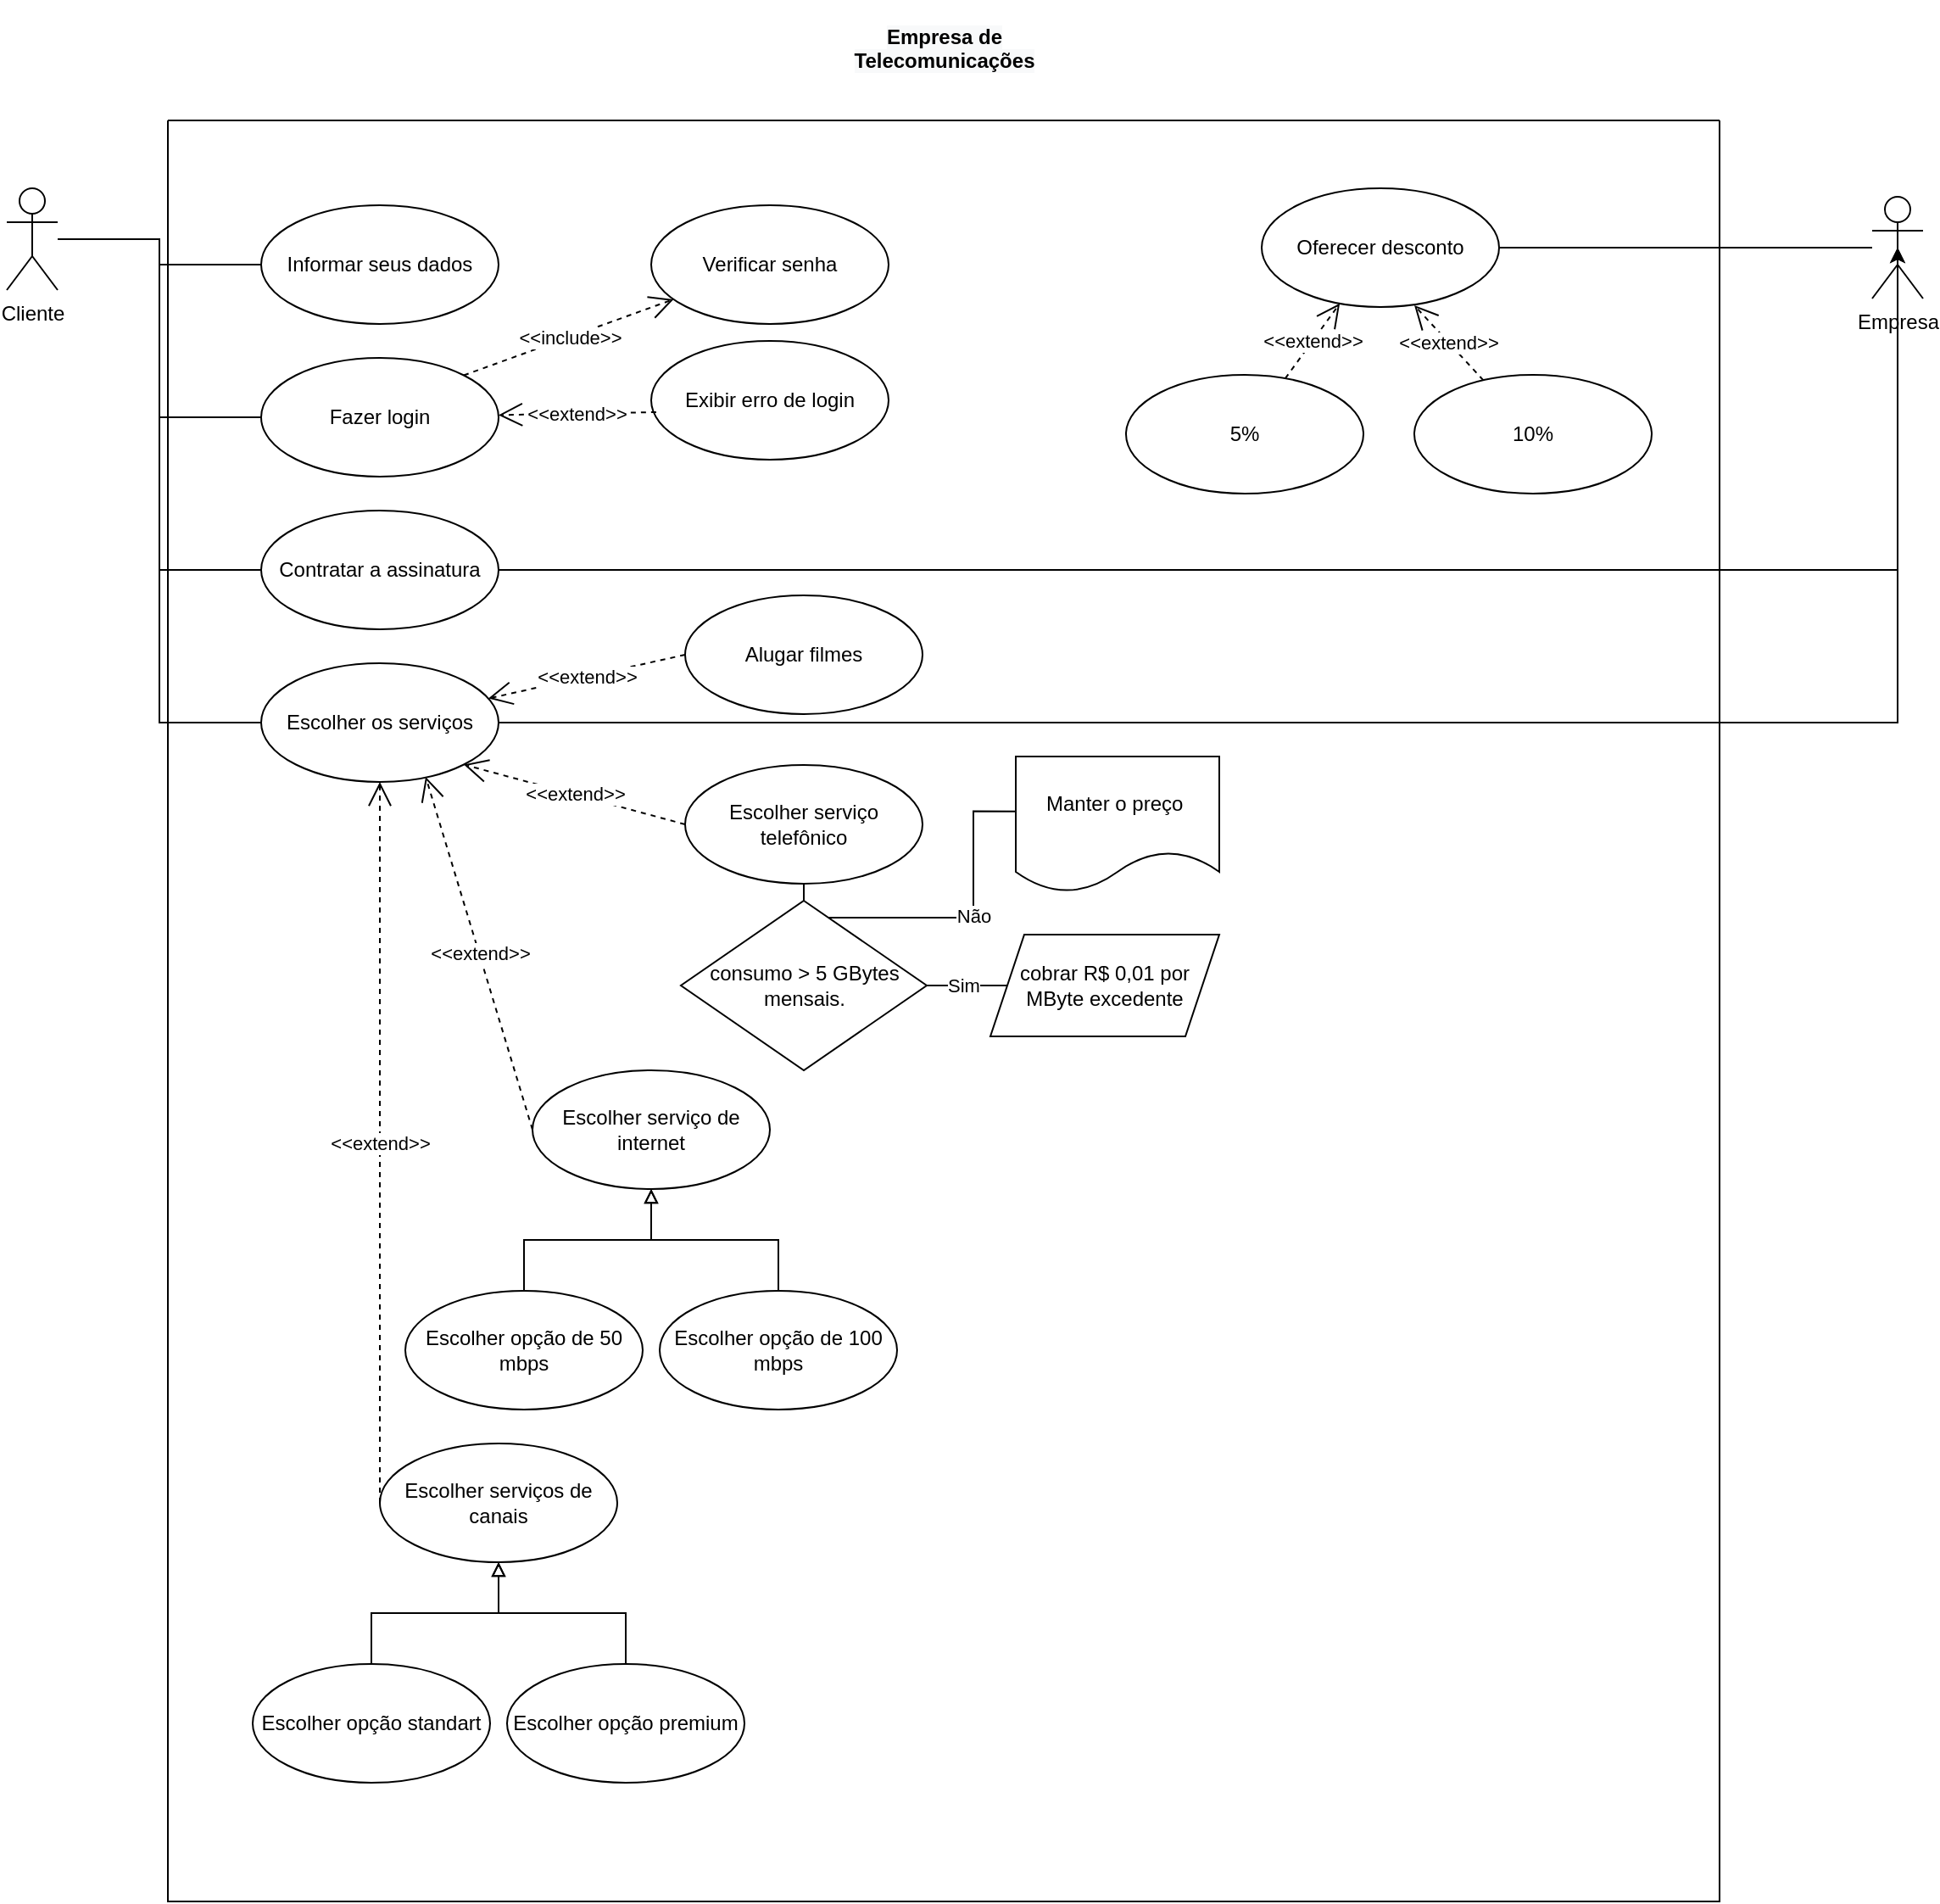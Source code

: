 <mxfile version="18.2.0" type="google"><diagram id="s71JgeWdnTZmxl-k4vBX" name="Page-1"><mxGraphModel grid="1" page="1" gridSize="10" guides="1" tooltips="1" connect="1" arrows="1" fold="1" pageScale="1" pageWidth="827" pageHeight="1169" math="0" shadow="0"><root><mxCell id="0"/><mxCell id="1" parent="0"/><mxCell id="xyy9nKKjUEVHFDoJkcE7-3" value=" " style="swimlane;startSize=0;" vertex="1" parent="1"><mxGeometry x="135" y="100" width="915" height="1050" as="geometry"/></mxCell><mxCell id="xyy9nKKjUEVHFDoJkcE7-23" value="Informar seus dados" style="ellipse;whiteSpace=wrap;html=1;" vertex="1" parent="xyy9nKKjUEVHFDoJkcE7-3"><mxGeometry x="55" y="50" width="140" height="70" as="geometry"/></mxCell><mxCell id="xyy9nKKjUEVHFDoJkcE7-24" value="Fazer login" style="ellipse;whiteSpace=wrap;html=1;" vertex="1" parent="xyy9nKKjUEVHFDoJkcE7-3"><mxGeometry x="55" y="140" width="140" height="70" as="geometry"/></mxCell><mxCell id="xyy9nKKjUEVHFDoJkcE7-25" value="&lt;div&gt;Contratar a assinatura&lt;/div&gt;" style="ellipse;whiteSpace=wrap;html=1;" vertex="1" parent="xyy9nKKjUEVHFDoJkcE7-3"><mxGeometry x="55" y="230" width="140" height="70" as="geometry"/></mxCell><mxCell id="xyy9nKKjUEVHFDoJkcE7-26" value="Escolher os serviços" style="ellipse;whiteSpace=wrap;html=1;" vertex="1" parent="xyy9nKKjUEVHFDoJkcE7-3"><mxGeometry x="55" y="320" width="140" height="70" as="geometry"/></mxCell><mxCell id="xyy9nKKjUEVHFDoJkcE7-33" value="Verificar senha" style="ellipse;whiteSpace=wrap;html=1;" vertex="1" parent="xyy9nKKjUEVHFDoJkcE7-3"><mxGeometry x="285" y="50" width="140" height="70" as="geometry"/></mxCell><mxCell id="xyy9nKKjUEVHFDoJkcE7-34" value="Exibir erro de login" style="ellipse;whiteSpace=wrap;html=1;" vertex="1" parent="xyy9nKKjUEVHFDoJkcE7-3"><mxGeometry x="285" y="130" width="140" height="70" as="geometry"/></mxCell><mxCell id="xyy9nKKjUEVHFDoJkcE7-36" value="&amp;lt;&amp;lt;include&amp;gt;&amp;gt;" style="endArrow=open;dashed=1;endFill=0;endSize=12;html=1;rounded=0;exitX=1;exitY=0;exitDx=0;exitDy=0;" edge="1" parent="xyy9nKKjUEVHFDoJkcE7-3" source="xyy9nKKjUEVHFDoJkcE7-24" target="xyy9nKKjUEVHFDoJkcE7-33"><mxGeometry width="160" relative="1" as="geometry"><mxPoint x="195" y="140" as="sourcePoint"/><mxPoint x="355" y="140" as="targetPoint"/></mxGeometry></mxCell><mxCell id="xyy9nKKjUEVHFDoJkcE7-37" value="&amp;lt;&amp;lt;extend&amp;gt;&amp;gt;" style="endArrow=open;dashed=1;endFill=0;endSize=12;html=1;rounded=0;exitX=0.021;exitY=0.6;exitDx=0;exitDy=0;exitPerimeter=0;" edge="1" parent="xyy9nKKjUEVHFDoJkcE7-3" source="xyy9nKKjUEVHFDoJkcE7-34" target="xyy9nKKjUEVHFDoJkcE7-24"><mxGeometry width="160" relative="1" as="geometry"><mxPoint x="319.497" y="260.251" as="sourcePoint"/><mxPoint x="400.503" y="219.749" as="targetPoint"/></mxGeometry></mxCell><mxCell id="xyy9nKKjUEVHFDoJkcE7-63" style="edgeStyle=orthogonalEdgeStyle;rounded=0;orthogonalLoop=1;jettySize=auto;html=1;endArrow=none;endFill=0;" edge="1" parent="xyy9nKKjUEVHFDoJkcE7-3" source="xyy9nKKjUEVHFDoJkcE7-38"><mxGeometry relative="1" as="geometry"><mxPoint x="375" y="470" as="targetPoint"/></mxGeometry></mxCell><mxCell id="xyy9nKKjUEVHFDoJkcE7-38" value="Escolher serviço telefônico" style="ellipse;whiteSpace=wrap;html=1;" vertex="1" parent="xyy9nKKjUEVHFDoJkcE7-3"><mxGeometry x="305" y="380" width="140" height="70" as="geometry"/></mxCell><mxCell id="xyy9nKKjUEVHFDoJkcE7-39" value="Escolher serviço de internet" style="ellipse;whiteSpace=wrap;html=1;" vertex="1" parent="xyy9nKKjUEVHFDoJkcE7-3"><mxGeometry x="215" y="560" width="140" height="70" as="geometry"/></mxCell><mxCell id="xyy9nKKjUEVHFDoJkcE7-40" value="Escolher serviços de canais" style="ellipse;whiteSpace=wrap;html=1;" vertex="1" parent="xyy9nKKjUEVHFDoJkcE7-3"><mxGeometry x="125" y="780" width="140" height="70" as="geometry"/></mxCell><mxCell id="xyy9nKKjUEVHFDoJkcE7-44" style="edgeStyle=orthogonalEdgeStyle;rounded=0;orthogonalLoop=1;jettySize=auto;html=1;endArrow=block;endFill=0;" edge="1" parent="xyy9nKKjUEVHFDoJkcE7-3" source="xyy9nKKjUEVHFDoJkcE7-41" target="xyy9nKKjUEVHFDoJkcE7-40"><mxGeometry relative="1" as="geometry"/></mxCell><mxCell id="xyy9nKKjUEVHFDoJkcE7-41" value="Escolher opção premium" style="ellipse;whiteSpace=wrap;html=1;" vertex="1" parent="xyy9nKKjUEVHFDoJkcE7-3"><mxGeometry x="200" y="910" width="140" height="70" as="geometry"/></mxCell><mxCell id="xyy9nKKjUEVHFDoJkcE7-43" style="edgeStyle=orthogonalEdgeStyle;rounded=0;orthogonalLoop=1;jettySize=auto;html=1;endArrow=block;endFill=0;" edge="1" parent="xyy9nKKjUEVHFDoJkcE7-3" source="xyy9nKKjUEVHFDoJkcE7-42" target="xyy9nKKjUEVHFDoJkcE7-40"><mxGeometry relative="1" as="geometry"/></mxCell><mxCell id="xyy9nKKjUEVHFDoJkcE7-42" value="Escolher opção standart" style="ellipse;whiteSpace=wrap;html=1;" vertex="1" parent="xyy9nKKjUEVHFDoJkcE7-3"><mxGeometry x="50" y="910" width="140" height="70" as="geometry"/></mxCell><mxCell id="xyy9nKKjUEVHFDoJkcE7-45" value="&amp;lt;&amp;lt;extend&amp;gt;&amp;gt;" style="endArrow=open;dashed=1;endFill=0;endSize=12;html=1;rounded=0;exitX=0;exitY=0.5;exitDx=0;exitDy=0;entryX=1;entryY=1;entryDx=0;entryDy=0;" edge="1" parent="xyy9nKKjUEVHFDoJkcE7-3" source="xyy9nKKjUEVHFDoJkcE7-38" target="xyy9nKKjUEVHFDoJkcE7-26"><mxGeometry width="160" relative="1" as="geometry"><mxPoint x="432.94" y="282" as="sourcePoint"/><mxPoint x="339.952" y="283.705" as="targetPoint"/></mxGeometry></mxCell><mxCell id="xyy9nKKjUEVHFDoJkcE7-46" value="&amp;lt;&amp;lt;extend&amp;gt;&amp;gt;" style="endArrow=open;dashed=1;endFill=0;endSize=12;html=1;rounded=0;entryX=0.693;entryY=0.957;entryDx=0;entryDy=0;entryPerimeter=0;exitX=0;exitY=0.5;exitDx=0;exitDy=0;" edge="1" parent="xyy9nKKjUEVHFDoJkcE7-3" source="xyy9nKKjUEVHFDoJkcE7-39" target="xyy9nKKjUEVHFDoJkcE7-26"><mxGeometry width="160" relative="1" as="geometry"><mxPoint x="195" y="505.25" as="sourcePoint"/><mxPoint x="154.497" y="459.999" as="targetPoint"/></mxGeometry></mxCell><mxCell id="xyy9nKKjUEVHFDoJkcE7-47" value="&amp;lt;&amp;lt;extend&amp;gt;&amp;gt;" style="endArrow=open;dashed=1;endFill=0;endSize=12;html=1;rounded=0;entryX=0.5;entryY=1;entryDx=0;entryDy=0;exitX=0;exitY=0.5;exitDx=0;exitDy=0;" edge="1" parent="xyy9nKKjUEVHFDoJkcE7-3" source="xyy9nKKjUEVHFDoJkcE7-40" target="xyy9nKKjUEVHFDoJkcE7-26"><mxGeometry width="160" relative="1" as="geometry"><mxPoint x="395.612" y="594.514" as="sourcePoint"/><mxPoint x="288.06" y="500" as="targetPoint"/></mxGeometry></mxCell><mxCell id="xyy9nKKjUEVHFDoJkcE7-52" value="Escolher opção de 50 mbps" style="ellipse;whiteSpace=wrap;html=1;" vertex="1" parent="xyy9nKKjUEVHFDoJkcE7-3"><mxGeometry x="140" y="690" width="140" height="70" as="geometry"/></mxCell><mxCell id="xyy9nKKjUEVHFDoJkcE7-53" value="Escolher opção de 100 mbps" style="ellipse;whiteSpace=wrap;html=1;" vertex="1" parent="xyy9nKKjUEVHFDoJkcE7-3"><mxGeometry x="290" y="690" width="140" height="70" as="geometry"/></mxCell><mxCell id="xyy9nKKjUEVHFDoJkcE7-54" style="edgeStyle=orthogonalEdgeStyle;rounded=0;orthogonalLoop=1;jettySize=auto;html=1;endArrow=block;endFill=0;exitX=0.5;exitY=0;exitDx=0;exitDy=0;entryX=0.5;entryY=1;entryDx=0;entryDy=0;" edge="1" parent="xyy9nKKjUEVHFDoJkcE7-3" source="xyy9nKKjUEVHFDoJkcE7-52" target="xyy9nKKjUEVHFDoJkcE7-39"><mxGeometry relative="1" as="geometry"><mxPoint x="200" y="680" as="sourcePoint"/><mxPoint x="275" y="620" as="targetPoint"/></mxGeometry></mxCell><mxCell id="xyy9nKKjUEVHFDoJkcE7-55" style="edgeStyle=orthogonalEdgeStyle;rounded=0;orthogonalLoop=1;jettySize=auto;html=1;endArrow=block;endFill=0;entryX=0.5;entryY=1;entryDx=0;entryDy=0;" edge="1" parent="xyy9nKKjUEVHFDoJkcE7-3" source="xyy9nKKjUEVHFDoJkcE7-53" target="xyy9nKKjUEVHFDoJkcE7-39"><mxGeometry relative="1" as="geometry"><mxPoint x="355" y="800" as="sourcePoint"/><mxPoint x="430" y="740" as="targetPoint"/></mxGeometry></mxCell><mxCell id="xyy9nKKjUEVHFDoJkcE7-67" value="Sim" style="edgeStyle=orthogonalEdgeStyle;rounded=0;orthogonalLoop=1;jettySize=auto;html=1;entryX=0;entryY=0.5;entryDx=0;entryDy=0;endArrow=none;endFill=0;" edge="1" parent="xyy9nKKjUEVHFDoJkcE7-3" source="xyy9nKKjUEVHFDoJkcE7-62" target="xyy9nKKjUEVHFDoJkcE7-66"><mxGeometry relative="1" as="geometry"/></mxCell><mxCell id="xyy9nKKjUEVHFDoJkcE7-71" value="Não" style="edgeStyle=orthogonalEdgeStyle;rounded=0;orthogonalLoop=1;jettySize=auto;html=1;endArrow=none;endFill=0;entryX=0.01;entryY=0.404;entryDx=0;entryDy=0;entryPerimeter=0;" edge="1" parent="xyy9nKKjUEVHFDoJkcE7-3" source="xyy9nKKjUEVHFDoJkcE7-62" target="xyy9nKKjUEVHFDoJkcE7-70"><mxGeometry relative="1" as="geometry"><Array as="points"><mxPoint x="475" y="470"/><mxPoint x="475" y="407"/></Array></mxGeometry></mxCell><mxCell id="xyy9nKKjUEVHFDoJkcE7-62" value="consumo &amp;gt;&amp;nbsp;5 GBytes mensais." style="rhombus;whiteSpace=wrap;html=1;" vertex="1" parent="xyy9nKKjUEVHFDoJkcE7-3"><mxGeometry x="302.5" y="460" width="145" height="100" as="geometry"/></mxCell><mxCell id="xyy9nKKjUEVHFDoJkcE7-66" value="cobrar R$ 0,01 por MByte excedente" style="shape=parallelogram;perimeter=parallelogramPerimeter;whiteSpace=wrap;html=1;fixedSize=1;" vertex="1" parent="xyy9nKKjUEVHFDoJkcE7-3"><mxGeometry x="485" y="480" width="135" height="60" as="geometry"/></mxCell><mxCell id="xyy9nKKjUEVHFDoJkcE7-70" value="Manter o preço&amp;nbsp;" style="shape=document;whiteSpace=wrap;html=1;boundedLbl=1;" vertex="1" parent="xyy9nKKjUEVHFDoJkcE7-3"><mxGeometry x="500" y="375" width="120" height="80" as="geometry"/></mxCell><mxCell id="xyy9nKKjUEVHFDoJkcE7-73" value="&amp;lt;&amp;lt;extend&amp;gt;&amp;gt;" style="endArrow=open;dashed=1;endFill=0;endSize=12;html=1;rounded=0;exitX=0;exitY=0.5;exitDx=0;exitDy=0;" edge="1" parent="xyy9nKKjUEVHFDoJkcE7-3" source="xyy9nKKjUEVHFDoJkcE7-74" target="xyy9nKKjUEVHFDoJkcE7-26"><mxGeometry width="160" relative="1" as="geometry"><mxPoint x="438.99" y="182" as="sourcePoint"/><mxPoint x="190.003" y="348.24" as="targetPoint"/></mxGeometry></mxCell><mxCell id="xyy9nKKjUEVHFDoJkcE7-74" value="Alugar filmes" style="ellipse;whiteSpace=wrap;html=1;" vertex="1" parent="xyy9nKKjUEVHFDoJkcE7-3"><mxGeometry x="305" y="280" width="140" height="70" as="geometry"/></mxCell><mxCell id="xyy9nKKjUEVHFDoJkcE7-75" value="Oferecer desconto" style="ellipse;whiteSpace=wrap;html=1;" vertex="1" parent="xyy9nKKjUEVHFDoJkcE7-3"><mxGeometry x="645" y="40" width="140" height="70" as="geometry"/></mxCell><mxCell id="xyy9nKKjUEVHFDoJkcE7-78" value="5%" style="ellipse;whiteSpace=wrap;html=1;" vertex="1" parent="xyy9nKKjUEVHFDoJkcE7-3"><mxGeometry x="565" y="150" width="140" height="70" as="geometry"/></mxCell><mxCell id="xyy9nKKjUEVHFDoJkcE7-113" value="10%" style="ellipse;whiteSpace=wrap;html=1;" vertex="1" parent="xyy9nKKjUEVHFDoJkcE7-3"><mxGeometry x="735" y="150" width="140" height="70" as="geometry"/></mxCell><mxCell id="xyy9nKKjUEVHFDoJkcE7-114" value="&amp;lt;&amp;lt;extend&amp;gt;&amp;gt;" style="endArrow=open;dashed=1;endFill=0;endSize=12;html=1;rounded=0;" edge="1" parent="xyy9nKKjUEVHFDoJkcE7-3" source="xyy9nKKjUEVHFDoJkcE7-78" target="xyy9nKKjUEVHFDoJkcE7-75"><mxGeometry width="160" relative="1" as="geometry"><mxPoint x="563.53" y="210" as="sourcePoint"/><mxPoint x="447.497" y="235.785" as="targetPoint"/></mxGeometry></mxCell><mxCell id="xyy9nKKjUEVHFDoJkcE7-115" value="&amp;lt;&amp;lt;extend&amp;gt;&amp;gt;" style="endArrow=open;dashed=1;endFill=0;endSize=12;html=1;rounded=0;entryX=0.643;entryY=0.986;entryDx=0;entryDy=0;entryPerimeter=0;" edge="1" parent="xyy9nKKjUEVHFDoJkcE7-3" source="xyy9nKKjUEVHFDoJkcE7-113" target="xyy9nKKjUEVHFDoJkcE7-75"><mxGeometry width="160" relative="1" as="geometry"><mxPoint x="803.922" y="262.107" as="sourcePoint"/><mxPoint x="836.078" y="217.893" as="targetPoint"/></mxGeometry></mxCell><mxCell id="xyy9nKKjUEVHFDoJkcE7-18" value="&#10;&lt;span style=&quot;color: rgb(0, 0, 0); font-family: Helvetica; font-size: 12px; font-style: normal; font-variant-ligatures: normal; font-variant-caps: normal; font-weight: 700; letter-spacing: normal; orphans: 2; text-align: center; text-indent: 0px; text-transform: none; widows: 2; word-spacing: 0px; -webkit-text-stroke-width: 0px; background-color: rgb(248, 249, 250); text-decoration-thickness: initial; text-decoration-style: initial; text-decoration-color: initial; float: none; display: inline !important;&quot;&gt;Empresa de Telecomunicações&lt;/span&gt;&#10;&#10;" style="text;html=1;strokeColor=none;fillColor=none;align=center;verticalAlign=middle;whiteSpace=wrap;rounded=0;" vertex="1" parent="1"><mxGeometry x="562.5" y="50" width="60" height="30" as="geometry"/></mxCell><mxCell id="xyy9nKKjUEVHFDoJkcE7-27" style="edgeStyle=orthogonalEdgeStyle;rounded=0;orthogonalLoop=1;jettySize=auto;html=1;endArrow=none;endFill=0;" edge="1" parent="1" source="xyy9nKKjUEVHFDoJkcE7-19" target="xyy9nKKjUEVHFDoJkcE7-23"><mxGeometry relative="1" as="geometry"/></mxCell><mxCell id="xyy9nKKjUEVHFDoJkcE7-28" style="edgeStyle=orthogonalEdgeStyle;rounded=0;orthogonalLoop=1;jettySize=auto;html=1;entryX=0;entryY=0.5;entryDx=0;entryDy=0;endArrow=none;endFill=0;" edge="1" parent="1" source="xyy9nKKjUEVHFDoJkcE7-19" target="xyy9nKKjUEVHFDoJkcE7-24"><mxGeometry relative="1" as="geometry"/></mxCell><mxCell id="xyy9nKKjUEVHFDoJkcE7-29" style="edgeStyle=orthogonalEdgeStyle;rounded=0;orthogonalLoop=1;jettySize=auto;html=1;entryX=0;entryY=0.5;entryDx=0;entryDy=0;endArrow=none;endFill=0;" edge="1" parent="1" source="xyy9nKKjUEVHFDoJkcE7-19" target="xyy9nKKjUEVHFDoJkcE7-25"><mxGeometry relative="1" as="geometry"/></mxCell><mxCell id="xyy9nKKjUEVHFDoJkcE7-30" style="edgeStyle=orthogonalEdgeStyle;rounded=0;orthogonalLoop=1;jettySize=auto;html=1;entryX=0;entryY=0.5;entryDx=0;entryDy=0;endArrow=none;endFill=0;" edge="1" parent="1" source="xyy9nKKjUEVHFDoJkcE7-19" target="xyy9nKKjUEVHFDoJkcE7-26"><mxGeometry relative="1" as="geometry"/></mxCell><mxCell id="xyy9nKKjUEVHFDoJkcE7-19" value="Cliente" style="shape=umlActor;verticalLabelPosition=bottom;verticalAlign=top;html=1;" vertex="1" parent="1"><mxGeometry x="40" y="140" width="30" height="60" as="geometry"/></mxCell><mxCell id="xyy9nKKjUEVHFDoJkcE7-76" style="edgeStyle=orthogonalEdgeStyle;rounded=0;orthogonalLoop=1;jettySize=auto;html=1;entryX=1;entryY=0.5;entryDx=0;entryDy=0;endArrow=none;endFill=0;" edge="1" parent="1" source="xyy9nKKjUEVHFDoJkcE7-20" target="xyy9nKKjUEVHFDoJkcE7-75"><mxGeometry relative="1" as="geometry"/></mxCell><mxCell id="xyy9nKKjUEVHFDoJkcE7-20" value="Empresa" style="shape=umlActor;verticalLabelPosition=bottom;verticalAlign=top;html=1;" vertex="1" parent="1"><mxGeometry x="1140" y="145" width="30" height="60" as="geometry"/></mxCell><mxCell id="1SeFwGzYdNFDuv7wF4I6-1" style="edgeStyle=orthogonalEdgeStyle;rounded=0;orthogonalLoop=1;jettySize=auto;html=1;entryX=0.5;entryY=0.5;entryDx=0;entryDy=0;entryPerimeter=0;" edge="1" parent="1" source="xyy9nKKjUEVHFDoJkcE7-25" target="xyy9nKKjUEVHFDoJkcE7-20"><mxGeometry relative="1" as="geometry"/></mxCell><mxCell id="1SeFwGzYdNFDuv7wF4I6-2" style="edgeStyle=orthogonalEdgeStyle;rounded=0;orthogonalLoop=1;jettySize=auto;html=1;entryX=0.5;entryY=0.5;entryDx=0;entryDy=0;entryPerimeter=0;" edge="1" parent="1" source="xyy9nKKjUEVHFDoJkcE7-26" target="xyy9nKKjUEVHFDoJkcE7-20"><mxGeometry relative="1" as="geometry"/></mxCell></root></mxGraphModel></diagram></mxfile>